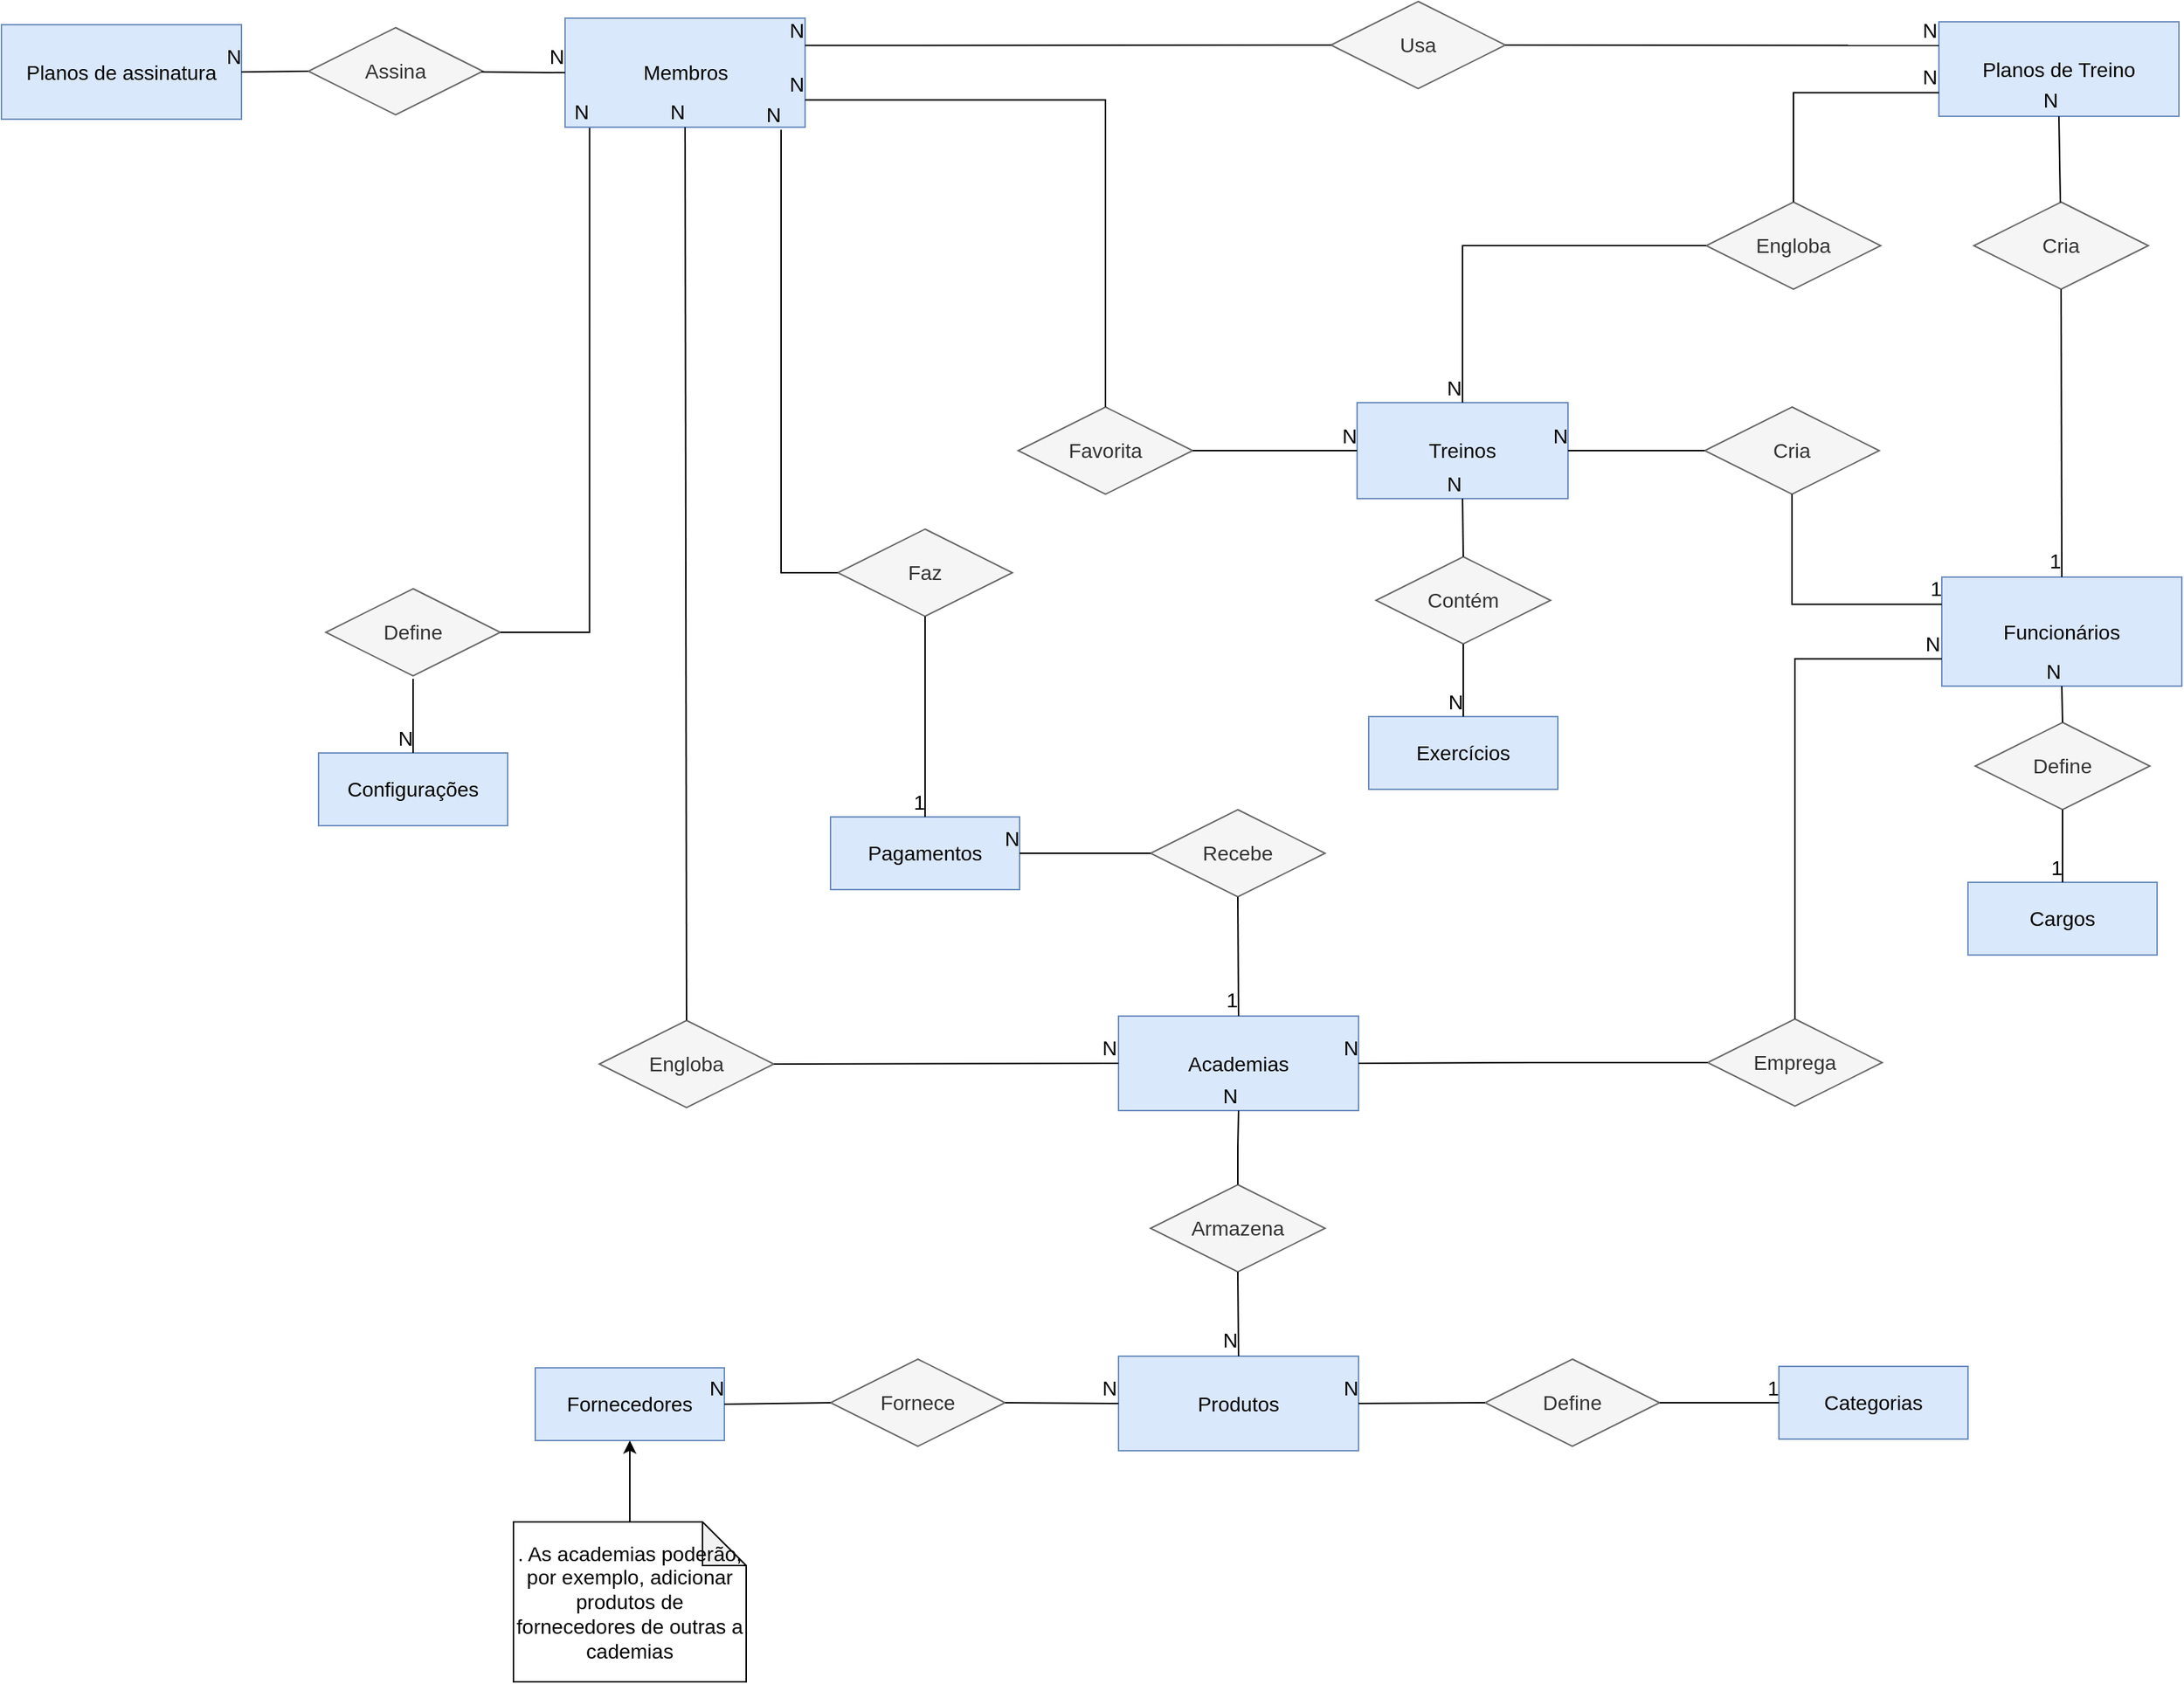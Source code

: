 <mxfile version="18.0.6" type="github">
  <diagram id="R2lEEEUBdFMjLlhIrx00" name="Page-1">
    <mxGraphModel dx="2956" dy="1322" grid="1" gridSize="10" guides="1" tooltips="1" connect="1" arrows="1" fold="1" page="1" pageScale="1" pageWidth="850" pageHeight="1100" math="0" shadow="0" extFonts="Permanent Marker^https://fonts.googleapis.com/css?family=Permanent+Marker">
      <root>
        <mxCell id="0" />
        <mxCell id="1" parent="0" />
        <mxCell id="iCk9-2E1jP67kZgRKyJW-1" value="Membros" style="whiteSpace=wrap;html=1;align=center;fillColor=#dae8fc;strokeColor=#6c8ebf;fontSize=14;" parent="1" vertex="1">
          <mxGeometry x="216.5" y="45.5" width="165" height="75" as="geometry" />
        </mxCell>
        <mxCell id="iCk9-2E1jP67kZgRKyJW-2" value="Academias" style="whiteSpace=wrap;html=1;align=center;fillColor=#dae8fc;strokeColor=#6c8ebf;fontSize=14;" parent="1" vertex="1">
          <mxGeometry x="597" y="732" width="165" height="65" as="geometry" />
        </mxCell>
        <mxCell id="iCk9-2E1jP67kZgRKyJW-3" value="Funcionários" style="whiteSpace=wrap;html=1;align=center;fillColor=#dae8fc;strokeColor=#6c8ebf;fontSize=14;" parent="1" vertex="1">
          <mxGeometry x="1163" y="430" width="165" height="75" as="geometry" />
        </mxCell>
        <mxCell id="iCk9-2E1jP67kZgRKyJW-4" value="Treinos" style="whiteSpace=wrap;html=1;align=center;fillColor=#dae8fc;strokeColor=#6c8ebf;fontSize=14;" parent="1" vertex="1">
          <mxGeometry x="761" y="310" width="145" height="66" as="geometry" />
        </mxCell>
        <mxCell id="iCk9-2E1jP67kZgRKyJW-5" value="Planos de Treino" style="whiteSpace=wrap;html=1;align=center;fillColor=#dae8fc;strokeColor=#6c8ebf;fontSize=14;" parent="1" vertex="1">
          <mxGeometry x="1161" y="48" width="165" height="65" as="geometry" />
        </mxCell>
        <mxCell id="iCk9-2E1jP67kZgRKyJW-6" value="Planos de assinatura" style="whiteSpace=wrap;html=1;align=center;fillColor=#dae8fc;strokeColor=#6c8ebf;fontSize=14;" parent="1" vertex="1">
          <mxGeometry x="-171" y="50" width="165" height="65" as="geometry" />
        </mxCell>
        <mxCell id="fcgtsVXCup1IQe4CUZaq-1" value="Exercícios" style="whiteSpace=wrap;html=1;align=center;fillColor=#dae8fc;strokeColor=#6c8ebf;fontSize=14;" parent="1" vertex="1">
          <mxGeometry x="769" y="526" width="130" height="50" as="geometry" />
        </mxCell>
        <mxCell id="fcgtsVXCup1IQe4CUZaq-2" value="Categorias" style="whiteSpace=wrap;html=1;align=center;fillColor=#dae8fc;strokeColor=#6c8ebf;fontSize=14;" parent="1" vertex="1">
          <mxGeometry x="1051" y="973" width="130" height="50" as="geometry" />
        </mxCell>
        <mxCell id="fcgtsVXCup1IQe4CUZaq-3" value="Produtos" style="whiteSpace=wrap;html=1;align=center;fillColor=#dae8fc;strokeColor=#6c8ebf;fontSize=14;" parent="1" vertex="1">
          <mxGeometry x="597" y="966" width="165" height="65" as="geometry" />
        </mxCell>
        <mxCell id="fcgtsVXCup1IQe4CUZaq-7" value="Define" style="shape=rhombus;perimeter=rhombusPerimeter;whiteSpace=wrap;html=1;align=center;fillColor=#f5f5f5;strokeColor=#666666;fontColor=#333333;fontSize=14;" parent="1" vertex="1">
          <mxGeometry x="849" y="968" width="120" height="60" as="geometry" />
        </mxCell>
        <mxCell id="fcgtsVXCup1IQe4CUZaq-8" value="" style="endArrow=none;html=1;rounded=0;exitX=1;exitY=0.5;exitDx=0;exitDy=0;fontSize=14;" parent="1" source="fcgtsVXCup1IQe4CUZaq-7" target="fcgtsVXCup1IQe4CUZaq-2" edge="1">
          <mxGeometry relative="1" as="geometry">
            <mxPoint x="559" y="1144" as="sourcePoint" />
            <mxPoint x="719" y="1144" as="targetPoint" />
          </mxGeometry>
        </mxCell>
        <mxCell id="fcgtsVXCup1IQe4CUZaq-9" value="1" style="resizable=0;html=1;align=right;verticalAlign=bottom;fontSize=14;" parent="fcgtsVXCup1IQe4CUZaq-8" connectable="0" vertex="1">
          <mxGeometry x="1" relative="1" as="geometry" />
        </mxCell>
        <mxCell id="fcgtsVXCup1IQe4CUZaq-10" value="" style="endArrow=none;html=1;rounded=0;entryX=1;entryY=0.5;entryDx=0;entryDy=0;exitX=0;exitY=0.5;exitDx=0;exitDy=0;fontSize=14;" parent="1" source="fcgtsVXCup1IQe4CUZaq-7" target="fcgtsVXCup1IQe4CUZaq-3" edge="1">
          <mxGeometry relative="1" as="geometry">
            <mxPoint x="244" y="824" as="sourcePoint" />
            <mxPoint x="404" y="824" as="targetPoint" />
          </mxGeometry>
        </mxCell>
        <mxCell id="fcgtsVXCup1IQe4CUZaq-11" value="N" style="resizable=0;html=1;align=right;verticalAlign=bottom;fontSize=14;" parent="fcgtsVXCup1IQe4CUZaq-10" connectable="0" vertex="1">
          <mxGeometry x="1" relative="1" as="geometry" />
        </mxCell>
        <mxCell id="fcgtsVXCup1IQe4CUZaq-12" value="Assina" style="shape=rhombus;perimeter=rhombusPerimeter;whiteSpace=wrap;html=1;align=center;fillColor=#f5f5f5;strokeColor=#666666;fontColor=#333333;fontSize=14;" parent="1" vertex="1">
          <mxGeometry x="40" y="52" width="120" height="60" as="geometry" />
        </mxCell>
        <mxCell id="fcgtsVXCup1IQe4CUZaq-20" value="" style="endArrow=none;html=1;rounded=0;entryX=0;entryY=0.5;entryDx=0;entryDy=0;fontSize=14;" parent="1" source="fcgtsVXCup1IQe4CUZaq-12" target="iCk9-2E1jP67kZgRKyJW-1" edge="1">
          <mxGeometry relative="1" as="geometry">
            <mxPoint x="59" y="253" as="sourcePoint" />
            <mxPoint x="219" y="253" as="targetPoint" />
          </mxGeometry>
        </mxCell>
        <mxCell id="fcgtsVXCup1IQe4CUZaq-21" value="N" style="resizable=0;html=1;align=right;verticalAlign=bottom;fontSize=14;" parent="fcgtsVXCup1IQe4CUZaq-20" connectable="0" vertex="1">
          <mxGeometry x="1" relative="1" as="geometry" />
        </mxCell>
        <mxCell id="fcgtsVXCup1IQe4CUZaq-23" value="" style="endArrow=none;html=1;rounded=0;entryX=1;entryY=0.5;entryDx=0;entryDy=0;exitX=0;exitY=0.5;exitDx=0;exitDy=0;fontSize=14;" parent="1" source="fcgtsVXCup1IQe4CUZaq-12" target="iCk9-2E1jP67kZgRKyJW-6" edge="1">
          <mxGeometry relative="1" as="geometry">
            <mxPoint x="29" y="292.41" as="sourcePoint" />
            <mxPoint x="-21" y="158" as="targetPoint" />
          </mxGeometry>
        </mxCell>
        <mxCell id="fcgtsVXCup1IQe4CUZaq-24" value="N" style="resizable=0;html=1;align=right;verticalAlign=bottom;fontSize=14;" parent="fcgtsVXCup1IQe4CUZaq-23" connectable="0" vertex="1">
          <mxGeometry x="1" relative="1" as="geometry" />
        </mxCell>
        <mxCell id="fcgtsVXCup1IQe4CUZaq-25" value="Usa" style="shape=rhombus;perimeter=rhombusPerimeter;whiteSpace=wrap;html=1;align=center;fillColor=#f5f5f5;strokeColor=#666666;fontColor=#333333;fontSize=14;" parent="1" vertex="1">
          <mxGeometry x="743" y="34" width="120" height="60" as="geometry" />
        </mxCell>
        <mxCell id="fcgtsVXCup1IQe4CUZaq-29" value="" style="endArrow=none;html=1;rounded=0;entryX=1;entryY=0.25;entryDx=0;entryDy=0;fontSize=14;" parent="1" source="fcgtsVXCup1IQe4CUZaq-25" target="iCk9-2E1jP67kZgRKyJW-1" edge="1">
          <mxGeometry relative="1" as="geometry">
            <mxPoint x="470" y="330" as="sourcePoint" />
            <mxPoint x="630" y="330" as="targetPoint" />
          </mxGeometry>
        </mxCell>
        <mxCell id="fcgtsVXCup1IQe4CUZaq-30" value="N" style="resizable=0;html=1;align=right;verticalAlign=bottom;fontSize=14;" parent="fcgtsVXCup1IQe4CUZaq-29" connectable="0" vertex="1">
          <mxGeometry x="1" relative="1" as="geometry" />
        </mxCell>
        <mxCell id="fcgtsVXCup1IQe4CUZaq-31" value="" style="endArrow=none;html=1;rounded=0;entryX=0;entryY=0.25;entryDx=0;entryDy=0;exitX=1;exitY=0.5;exitDx=0;exitDy=0;fontSize=14;" parent="1" source="fcgtsVXCup1IQe4CUZaq-25" target="iCk9-2E1jP67kZgRKyJW-5" edge="1">
          <mxGeometry relative="1" as="geometry">
            <mxPoint x="960" y="260" as="sourcePoint" />
            <mxPoint x="740" y="300" as="targetPoint" />
          </mxGeometry>
        </mxCell>
        <mxCell id="fcgtsVXCup1IQe4CUZaq-32" value="N" style="resizable=0;html=1;align=right;verticalAlign=bottom;fontSize=14;" parent="fcgtsVXCup1IQe4CUZaq-31" connectable="0" vertex="1">
          <mxGeometry x="1" relative="1" as="geometry" />
        </mxCell>
        <mxCell id="fcgtsVXCup1IQe4CUZaq-33" value="Cria" style="shape=rhombus;perimeter=rhombusPerimeter;whiteSpace=wrap;html=1;align=center;fillColor=#f5f5f5;strokeColor=#666666;fontColor=#333333;fontSize=14;" parent="1" vertex="1">
          <mxGeometry x="1185" y="172" width="120" height="60" as="geometry" />
        </mxCell>
        <mxCell id="fcgtsVXCup1IQe4CUZaq-34" value="" style="endArrow=none;html=1;rounded=0;entryX=0.5;entryY=1;entryDx=0;entryDy=0;fontSize=14;" parent="1" source="fcgtsVXCup1IQe4CUZaq-33" target="iCk9-2E1jP67kZgRKyJW-5" edge="1">
          <mxGeometry relative="1" as="geometry">
            <mxPoint x="1010" y="390" as="sourcePoint" />
            <mxPoint x="1170" y="390" as="targetPoint" />
          </mxGeometry>
        </mxCell>
        <mxCell id="fcgtsVXCup1IQe4CUZaq-35" value="N" style="resizable=0;html=1;align=right;verticalAlign=bottom;fontSize=14;" parent="fcgtsVXCup1IQe4CUZaq-34" connectable="0" vertex="1">
          <mxGeometry x="1" relative="1" as="geometry" />
        </mxCell>
        <mxCell id="fcgtsVXCup1IQe4CUZaq-36" value="" style="endArrow=none;html=1;rounded=0;entryX=0.5;entryY=0;entryDx=0;entryDy=0;exitX=0.5;exitY=1;exitDx=0;exitDy=0;fontSize=14;" parent="1" source="fcgtsVXCup1IQe4CUZaq-33" target="iCk9-2E1jP67kZgRKyJW-3" edge="1">
          <mxGeometry relative="1" as="geometry">
            <mxPoint x="991" y="390" as="sourcePoint" />
            <mxPoint x="1151" y="390" as="targetPoint" />
          </mxGeometry>
        </mxCell>
        <mxCell id="fcgtsVXCup1IQe4CUZaq-37" value="1" style="resizable=0;html=1;align=right;verticalAlign=bottom;fontSize=14;" parent="fcgtsVXCup1IQe4CUZaq-36" connectable="0" vertex="1">
          <mxGeometry x="1" relative="1" as="geometry" />
        </mxCell>
        <mxCell id="fcgtsVXCup1IQe4CUZaq-38" value="Cargos" style="whiteSpace=wrap;html=1;align=center;fillColor=#dae8fc;strokeColor=#6c8ebf;fontSize=14;" parent="1" vertex="1">
          <mxGeometry x="1181" y="640" width="130" height="50" as="geometry" />
        </mxCell>
        <mxCell id="fcgtsVXCup1IQe4CUZaq-39" value="Define" style="shape=rhombus;perimeter=rhombusPerimeter;whiteSpace=wrap;html=1;align=center;fillColor=#f5f5f5;fontColor=#333333;strokeColor=#666666;fontSize=14;" parent="1" vertex="1">
          <mxGeometry x="1186" y="530" width="120" height="60" as="geometry" />
        </mxCell>
        <mxCell id="fcgtsVXCup1IQe4CUZaq-40" value="" style="endArrow=none;html=1;rounded=0;entryX=0.5;entryY=1;entryDx=0;entryDy=0;fontSize=14;" parent="1" target="iCk9-2E1jP67kZgRKyJW-3" edge="1">
          <mxGeometry relative="1" as="geometry">
            <mxPoint x="1246" y="530" as="sourcePoint" />
            <mxPoint x="1371" y="740" as="targetPoint" />
          </mxGeometry>
        </mxCell>
        <mxCell id="fcgtsVXCup1IQe4CUZaq-41" value="N" style="resizable=0;html=1;align=right;verticalAlign=bottom;fontSize=14;" parent="fcgtsVXCup1IQe4CUZaq-40" connectable="0" vertex="1">
          <mxGeometry x="1" relative="1" as="geometry" />
        </mxCell>
        <mxCell id="fcgtsVXCup1IQe4CUZaq-42" value="" style="endArrow=none;html=1;rounded=0;entryX=0.5;entryY=0;entryDx=0;entryDy=0;exitX=0.5;exitY=1;exitDx=0;exitDy=0;fontSize=14;" parent="1" source="fcgtsVXCup1IQe4CUZaq-39" target="fcgtsVXCup1IQe4CUZaq-38" edge="1">
          <mxGeometry relative="1" as="geometry">
            <mxPoint x="1471" y="600" as="sourcePoint" />
            <mxPoint x="1471" y="490" as="targetPoint" />
            <Array as="points" />
          </mxGeometry>
        </mxCell>
        <mxCell id="fcgtsVXCup1IQe4CUZaq-43" value="1" style="resizable=0;html=1;align=right;verticalAlign=bottom;fontSize=14;" parent="fcgtsVXCup1IQe4CUZaq-42" connectable="0" vertex="1">
          <mxGeometry x="1" relative="1" as="geometry" />
        </mxCell>
        <mxCell id="fcgtsVXCup1IQe4CUZaq-44" value="Engloba" style="shape=rhombus;perimeter=rhombusPerimeter;whiteSpace=wrap;html=1;align=center;fillColor=#f5f5f5;strokeColor=#666666;fontColor=#333333;fontSize=14;" parent="1" vertex="1">
          <mxGeometry x="1001" y="172" width="120" height="60" as="geometry" />
        </mxCell>
        <mxCell id="fcgtsVXCup1IQe4CUZaq-45" value="" style="endArrow=none;html=1;rounded=0;entryX=0.5;entryY=0;entryDx=0;entryDy=0;exitX=0;exitY=0.5;exitDx=0;exitDy=0;edgeStyle=orthogonalEdgeStyle;fontSize=14;" parent="1" source="fcgtsVXCup1IQe4CUZaq-44" target="iCk9-2E1jP67kZgRKyJW-4" edge="1">
          <mxGeometry relative="1" as="geometry">
            <mxPoint x="1170" y="330" as="sourcePoint" />
            <mxPoint x="1330" y="330" as="targetPoint" />
          </mxGeometry>
        </mxCell>
        <mxCell id="fcgtsVXCup1IQe4CUZaq-46" value="N" style="resizable=0;html=1;align=right;verticalAlign=bottom;fontSize=14;" parent="fcgtsVXCup1IQe4CUZaq-45" connectable="0" vertex="1">
          <mxGeometry x="1" relative="1" as="geometry" />
        </mxCell>
        <mxCell id="fcgtsVXCup1IQe4CUZaq-47" value="" style="endArrow=none;html=1;rounded=0;entryX=0;entryY=0.75;entryDx=0;entryDy=0;exitX=0.5;exitY=0;exitDx=0;exitDy=0;edgeStyle=orthogonalEdgeStyle;fontSize=14;" parent="1" source="fcgtsVXCup1IQe4CUZaq-44" target="iCk9-2E1jP67kZgRKyJW-5" edge="1">
          <mxGeometry relative="1" as="geometry">
            <mxPoint x="1460" y="360" as="sourcePoint" />
            <mxPoint x="1620" y="360" as="targetPoint" />
          </mxGeometry>
        </mxCell>
        <mxCell id="fcgtsVXCup1IQe4CUZaq-48" value="N" style="resizable=0;html=1;align=right;verticalAlign=bottom;fontSize=14;" parent="fcgtsVXCup1IQe4CUZaq-47" connectable="0" vertex="1">
          <mxGeometry x="1" relative="1" as="geometry" />
        </mxCell>
        <mxCell id="fcgtsVXCup1IQe4CUZaq-49" value="Contém" style="shape=rhombus;perimeter=rhombusPerimeter;whiteSpace=wrap;html=1;align=center;fillColor=#f5f5f5;strokeColor=#666666;fontColor=#333333;fontSize=14;" parent="1" vertex="1">
          <mxGeometry x="774" y="416" width="120" height="60" as="geometry" />
        </mxCell>
        <mxCell id="fcgtsVXCup1IQe4CUZaq-50" value="" style="endArrow=none;html=1;rounded=0;entryX=0.5;entryY=1;entryDx=0;entryDy=0;exitX=0.5;exitY=0;exitDx=0;exitDy=0;fontSize=14;" parent="1" source="fcgtsVXCup1IQe4CUZaq-49" target="iCk9-2E1jP67kZgRKyJW-4" edge="1">
          <mxGeometry relative="1" as="geometry">
            <mxPoint x="816" y="40" as="sourcePoint" />
            <mxPoint x="866" y="70" as="targetPoint" />
          </mxGeometry>
        </mxCell>
        <mxCell id="fcgtsVXCup1IQe4CUZaq-51" value="N" style="resizable=0;html=1;align=right;verticalAlign=bottom;fontSize=14;" parent="fcgtsVXCup1IQe4CUZaq-50" connectable="0" vertex="1">
          <mxGeometry x="1" relative="1" as="geometry" />
        </mxCell>
        <mxCell id="fcgtsVXCup1IQe4CUZaq-52" value="" style="endArrow=none;html=1;rounded=0;exitX=0.5;exitY=1;exitDx=0;exitDy=0;entryX=0.5;entryY=0;entryDx=0;entryDy=0;fontSize=14;" parent="1" source="fcgtsVXCup1IQe4CUZaq-49" target="fcgtsVXCup1IQe4CUZaq-1" edge="1">
          <mxGeometry relative="1" as="geometry">
            <mxPoint x="861" y="480" as="sourcePoint" />
            <mxPoint x="831" y="560" as="targetPoint" />
          </mxGeometry>
        </mxCell>
        <mxCell id="fcgtsVXCup1IQe4CUZaq-53" value="N" style="resizable=0;html=1;align=right;verticalAlign=bottom;fontSize=14;" parent="fcgtsVXCup1IQe4CUZaq-52" connectable="0" vertex="1">
          <mxGeometry x="1" relative="1" as="geometry" />
        </mxCell>
        <mxCell id="oED_V43N3WR1hE2ZuyAU-3" value="Favorita" style="shape=rhombus;perimeter=rhombusPerimeter;whiteSpace=wrap;html=1;align=center;fillColor=#f5f5f5;strokeColor=#666666;fontColor=#333333;fontSize=14;" parent="1" vertex="1">
          <mxGeometry x="528" y="313" width="120" height="60" as="geometry" />
        </mxCell>
        <mxCell id="oED_V43N3WR1hE2ZuyAU-4" value="" style="endArrow=none;html=1;rounded=0;entryX=1;entryY=0.75;entryDx=0;entryDy=0;exitX=0.5;exitY=0;exitDx=0;exitDy=0;edgeStyle=orthogonalEdgeStyle;fontSize=14;" parent="1" source="oED_V43N3WR1hE2ZuyAU-3" target="iCk9-2E1jP67kZgRKyJW-1" edge="1">
          <mxGeometry relative="1" as="geometry">
            <mxPoint x="-21" y="70" as="sourcePoint" />
            <mxPoint x="139" y="70" as="targetPoint" />
          </mxGeometry>
        </mxCell>
        <mxCell id="oED_V43N3WR1hE2ZuyAU-5" value="N" style="resizable=0;html=1;align=right;verticalAlign=bottom;fontSize=14;" parent="oED_V43N3WR1hE2ZuyAU-4" connectable="0" vertex="1">
          <mxGeometry x="1" relative="1" as="geometry" />
        </mxCell>
        <mxCell id="oED_V43N3WR1hE2ZuyAU-6" value="" style="endArrow=none;html=1;rounded=0;entryX=0;entryY=0.5;entryDx=0;entryDy=0;exitX=1;exitY=0.5;exitDx=0;exitDy=0;edgeStyle=orthogonalEdgeStyle;fontSize=14;" parent="1" source="oED_V43N3WR1hE2ZuyAU-3" target="iCk9-2E1jP67kZgRKyJW-4" edge="1">
          <mxGeometry relative="1" as="geometry">
            <mxPoint x="500.0" y="160.0" as="sourcePoint" />
            <mxPoint x="500.0" y="215.0" as="targetPoint" />
          </mxGeometry>
        </mxCell>
        <mxCell id="oED_V43N3WR1hE2ZuyAU-7" value="N" style="resizable=0;html=1;align=right;verticalAlign=bottom;fontSize=14;" parent="oED_V43N3WR1hE2ZuyAU-6" connectable="0" vertex="1">
          <mxGeometry x="1" relative="1" as="geometry" />
        </mxCell>
        <mxCell id="F2c1XKnqrZpH1CtMNIdb-1" value="Configurações" style="whiteSpace=wrap;html=1;align=center;fillColor=#dae8fc;strokeColor=#6c8ebf;fontSize=14;" parent="1" vertex="1">
          <mxGeometry x="47" y="551" width="130" height="50" as="geometry" />
        </mxCell>
        <mxCell id="F2c1XKnqrZpH1CtMNIdb-2" value="Pagamentos" style="whiteSpace=wrap;html=1;align=center;fillColor=#dae8fc;strokeColor=#6c8ebf;fontSize=14;" parent="1" vertex="1">
          <mxGeometry x="399" y="595" width="130" height="50" as="geometry" />
        </mxCell>
        <mxCell id="F2c1XKnqrZpH1CtMNIdb-3" value="Define" style="shape=rhombus;perimeter=rhombusPerimeter;whiteSpace=wrap;html=1;align=center;fillColor=#f5f5f5;strokeColor=#666666;fontColor=#333333;fontSize=14;" parent="1" vertex="1">
          <mxGeometry x="52" y="438" width="120" height="60" as="geometry" />
        </mxCell>
        <mxCell id="F2c1XKnqrZpH1CtMNIdb-4" value="Faz" style="shape=rhombus;perimeter=rhombusPerimeter;whiteSpace=wrap;html=1;align=center;fillColor=#f5f5f5;strokeColor=#666666;fontColor=#333333;fontSize=14;" parent="1" vertex="1">
          <mxGeometry x="404" y="397" width="120" height="60" as="geometry" />
        </mxCell>
        <mxCell id="F2c1XKnqrZpH1CtMNIdb-11" value="" style="endArrow=none;html=1;rounded=0;exitX=0;exitY=0.5;exitDx=0;exitDy=0;entryX=0.9;entryY=1.023;entryDx=0;entryDy=0;edgeStyle=orthogonalEdgeStyle;entryPerimeter=0;fontSize=14;" parent="1" source="F2c1XKnqrZpH1CtMNIdb-4" target="iCk9-2E1jP67kZgRKyJW-1" edge="1">
          <mxGeometry relative="1" as="geometry">
            <mxPoint x="139" y="720" as="sourcePoint" />
            <mxPoint x="299" y="720" as="targetPoint" />
          </mxGeometry>
        </mxCell>
        <mxCell id="F2c1XKnqrZpH1CtMNIdb-12" value="N" style="resizable=0;html=1;align=right;verticalAlign=bottom;fontSize=14;" parent="F2c1XKnqrZpH1CtMNIdb-11" connectable="0" vertex="1">
          <mxGeometry x="1" relative="1" as="geometry" />
        </mxCell>
        <mxCell id="Q3FFMp1WOEq77cfF40A3-2" value="" style="endArrow=none;html=1;rounded=0;entryX=0.5;entryY=0;entryDx=0;entryDy=0;exitX=0.5;exitY=1;exitDx=0;exitDy=0;fontSize=14;" parent="1" source="F2c1XKnqrZpH1CtMNIdb-4" target="F2c1XKnqrZpH1CtMNIdb-2" edge="1">
          <mxGeometry relative="1" as="geometry">
            <mxPoint x="464" y="500" as="sourcePoint" />
            <mxPoint x="359" y="629" as="targetPoint" />
          </mxGeometry>
        </mxCell>
        <mxCell id="Q3FFMp1WOEq77cfF40A3-3" value="1" style="resizable=0;html=1;align=right;verticalAlign=bottom;fontSize=14;" parent="Q3FFMp1WOEq77cfF40A3-2" connectable="0" vertex="1">
          <mxGeometry x="1" relative="1" as="geometry" />
        </mxCell>
        <mxCell id="W1gNpR1HgXUMEulXx9a_-2" value="" style="endArrow=none;html=1;rounded=0;entryX=0.5;entryY=0;entryDx=0;entryDy=0;exitX=0.5;exitY=1;exitDx=0;exitDy=0;fontSize=14;" parent="1" target="F2c1XKnqrZpH1CtMNIdb-1" edge="1">
          <mxGeometry relative="1" as="geometry">
            <mxPoint x="112" y="500" as="sourcePoint" />
            <mxPoint x="159" y="519" as="targetPoint" />
          </mxGeometry>
        </mxCell>
        <mxCell id="W1gNpR1HgXUMEulXx9a_-3" value="N" style="resizable=0;html=1;align=right;verticalAlign=bottom;fontSize=14;" parent="W1gNpR1HgXUMEulXx9a_-2" connectable="0" vertex="1">
          <mxGeometry x="1" relative="1" as="geometry" />
        </mxCell>
        <mxCell id="W1gNpR1HgXUMEulXx9a_-4" value="" style="endArrow=none;html=1;rounded=0;entryX=0.102;entryY=1.007;entryDx=0;entryDy=0;edgeStyle=orthogonalEdgeStyle;exitX=1;exitY=0.5;exitDx=0;exitDy=0;entryPerimeter=0;fontSize=14;" parent="1" source="F2c1XKnqrZpH1CtMNIdb-3" target="iCk9-2E1jP67kZgRKyJW-1" edge="1">
          <mxGeometry relative="1" as="geometry">
            <mxPoint x="-1" y="530" as="sourcePoint" />
            <mxPoint x="159" y="530" as="targetPoint" />
          </mxGeometry>
        </mxCell>
        <mxCell id="W1gNpR1HgXUMEulXx9a_-5" value="N" style="resizable=0;html=1;align=right;verticalAlign=bottom;fontSize=14;" parent="W1gNpR1HgXUMEulXx9a_-4" connectable="0" vertex="1">
          <mxGeometry x="1" relative="1" as="geometry" />
        </mxCell>
        <mxCell id="W1gNpR1HgXUMEulXx9a_-6" value="Recebe" style="shape=rhombus;perimeter=rhombusPerimeter;whiteSpace=wrap;html=1;align=center;fillColor=#f5f5f5;strokeColor=#666666;fontColor=#333333;fontSize=14;" parent="1" vertex="1">
          <mxGeometry x="619" y="590" width="120" height="60" as="geometry" />
        </mxCell>
        <mxCell id="W1gNpR1HgXUMEulXx9a_-13" value="" style="endArrow=none;html=1;rounded=0;entryX=1;entryY=0.5;entryDx=0;entryDy=0;exitX=0;exitY=0.5;exitDx=0;exitDy=0;fontSize=14;" parent="1" source="W1gNpR1HgXUMEulXx9a_-6" target="F2c1XKnqrZpH1CtMNIdb-2" edge="1">
          <mxGeometry relative="1" as="geometry">
            <mxPoint x="840" y="829" as="sourcePoint" />
            <mxPoint x="1000" y="829" as="targetPoint" />
          </mxGeometry>
        </mxCell>
        <mxCell id="W1gNpR1HgXUMEulXx9a_-14" value="N" style="resizable=0;html=1;align=right;verticalAlign=bottom;fontSize=14;" parent="W1gNpR1HgXUMEulXx9a_-13" connectable="0" vertex="1">
          <mxGeometry x="1" relative="1" as="geometry" />
        </mxCell>
        <mxCell id="W1gNpR1HgXUMEulXx9a_-15" value="" style="endArrow=none;html=1;rounded=0;entryX=0.5;entryY=0;entryDx=0;entryDy=0;exitX=0.5;exitY=1;exitDx=0;exitDy=0;fontSize=14;" parent="1" source="W1gNpR1HgXUMEulXx9a_-6" target="iCk9-2E1jP67kZgRKyJW-2" edge="1">
          <mxGeometry relative="1" as="geometry">
            <mxPoint x="549" y="819" as="sourcePoint" />
            <mxPoint x="709" y="819" as="targetPoint" />
          </mxGeometry>
        </mxCell>
        <mxCell id="W1gNpR1HgXUMEulXx9a_-16" value="1" style="resizable=0;html=1;align=right;verticalAlign=bottom;fontSize=14;" parent="W1gNpR1HgXUMEulXx9a_-15" connectable="0" vertex="1">
          <mxGeometry x="1" relative="1" as="geometry" />
        </mxCell>
        <mxCell id="W1gNpR1HgXUMEulXx9a_-17" value="Fornece" style="shape=rhombus;perimeter=rhombusPerimeter;whiteSpace=wrap;html=1;align=center;fillColor=#f5f5f5;strokeColor=#666666;fontColor=#333333;fontSize=14;" parent="1" vertex="1">
          <mxGeometry x="399" y="968" width="120" height="60" as="geometry" />
        </mxCell>
        <mxCell id="W1gNpR1HgXUMEulXx9a_-18" value="Fornecedores" style="whiteSpace=wrap;html=1;align=center;fillColor=#dae8fc;strokeColor=#6c8ebf;fontSize=14;" parent="1" vertex="1">
          <mxGeometry x="196" y="974" width="130" height="50" as="geometry" />
        </mxCell>
        <mxCell id="W1gNpR1HgXUMEulXx9a_-19" value="" style="endArrow=none;html=1;rounded=0;entryX=0;entryY=0.5;entryDx=0;entryDy=0;exitX=1;exitY=0.5;exitDx=0;exitDy=0;fontSize=14;" parent="1" source="W1gNpR1HgXUMEulXx9a_-17" target="fcgtsVXCup1IQe4CUZaq-3" edge="1">
          <mxGeometry relative="1" as="geometry">
            <mxPoint x="209" y="784" as="sourcePoint" />
            <mxPoint x="369" y="784" as="targetPoint" />
          </mxGeometry>
        </mxCell>
        <mxCell id="W1gNpR1HgXUMEulXx9a_-20" value="N" style="resizable=0;html=1;align=right;verticalAlign=bottom;fontSize=14;" parent="W1gNpR1HgXUMEulXx9a_-19" connectable="0" vertex="1">
          <mxGeometry x="1" relative="1" as="geometry" />
        </mxCell>
        <mxCell id="W1gNpR1HgXUMEulXx9a_-21" value="" style="endArrow=none;html=1;rounded=0;entryX=1;entryY=0.5;entryDx=0;entryDy=0;exitX=0;exitY=0.5;exitDx=0;exitDy=0;fontSize=14;" parent="1" source="W1gNpR1HgXUMEulXx9a_-17" target="W1gNpR1HgXUMEulXx9a_-18" edge="1">
          <mxGeometry relative="1" as="geometry">
            <mxPoint x="239" y="1094" as="sourcePoint" />
            <mxPoint x="399" y="1094" as="targetPoint" />
          </mxGeometry>
        </mxCell>
        <mxCell id="W1gNpR1HgXUMEulXx9a_-22" value="N" style="resizable=0;html=1;align=right;verticalAlign=bottom;fontSize=14;" parent="W1gNpR1HgXUMEulXx9a_-21" connectable="0" vertex="1">
          <mxGeometry x="1" relative="1" as="geometry" />
        </mxCell>
        <mxCell id="XQXQvJx5PxABI4XzmC7R-9" value="" style="edgeStyle=orthogonalEdgeStyle;rounded=0;orthogonalLoop=1;jettySize=auto;html=1;fontSize=14;" edge="1" parent="1" source="W1gNpR1HgXUMEulXx9a_-24" target="W1gNpR1HgXUMEulXx9a_-18">
          <mxGeometry relative="1" as="geometry" />
        </mxCell>
        <mxCell id="W1gNpR1HgXUMEulXx9a_-24" value=". As academias poderão, por exemplo, adicionar produtos de fornecedores de outras a cademias" style="shape=note;whiteSpace=wrap;html=1;backgroundOutline=1;darkOpacity=0.05;fontSize=14;" parent="1" vertex="1">
          <mxGeometry x="181" y="1080" width="160" height="110" as="geometry" />
        </mxCell>
        <mxCell id="W1gNpR1HgXUMEulXx9a_-25" value="Armazena" style="shape=rhombus;perimeter=rhombusPerimeter;whiteSpace=wrap;html=1;align=center;fillColor=#f5f5f5;strokeColor=#666666;fontColor=#333333;fontSize=14;" parent="1" vertex="1">
          <mxGeometry x="619" y="848" width="120" height="60" as="geometry" />
        </mxCell>
        <mxCell id="W1gNpR1HgXUMEulXx9a_-26" value="" style="endArrow=none;html=1;rounded=0;entryX=0.5;entryY=1;entryDx=0;entryDy=0;exitX=0.5;exitY=0;exitDx=0;exitDy=0;edgeStyle=orthogonalEdgeStyle;fontSize=14;" parent="1" source="W1gNpR1HgXUMEulXx9a_-25" target="iCk9-2E1jP67kZgRKyJW-2" edge="1">
          <mxGeometry relative="1" as="geometry">
            <mxPoint x="639" y="839" as="sourcePoint" />
            <mxPoint x="799" y="839" as="targetPoint" />
          </mxGeometry>
        </mxCell>
        <mxCell id="W1gNpR1HgXUMEulXx9a_-27" value="N" style="resizable=0;html=1;align=right;verticalAlign=bottom;fontSize=14;" parent="W1gNpR1HgXUMEulXx9a_-26" connectable="0" vertex="1">
          <mxGeometry x="1" relative="1" as="geometry" />
        </mxCell>
        <mxCell id="W1gNpR1HgXUMEulXx9a_-28" value="" style="endArrow=none;html=1;rounded=0;entryX=0.5;entryY=0;entryDx=0;entryDy=0;exitX=0.5;exitY=1;exitDx=0;exitDy=0;fontSize=14;" parent="1" source="W1gNpR1HgXUMEulXx9a_-25" target="fcgtsVXCup1IQe4CUZaq-3" edge="1">
          <mxGeometry relative="1" as="geometry">
            <mxPoint x="484" y="839" as="sourcePoint" />
            <mxPoint x="625" y="839" as="targetPoint" />
          </mxGeometry>
        </mxCell>
        <mxCell id="W1gNpR1HgXUMEulXx9a_-29" value="N" style="resizable=0;html=1;align=right;verticalAlign=bottom;fontSize=14;" parent="W1gNpR1HgXUMEulXx9a_-28" connectable="0" vertex="1">
          <mxGeometry x="1" relative="1" as="geometry" />
        </mxCell>
        <mxCell id="W1gNpR1HgXUMEulXx9a_-30" value="Emprega" style="shape=rhombus;perimeter=rhombusPerimeter;whiteSpace=wrap;html=1;align=center;fillColor=#f5f5f5;strokeColor=#666666;fontColor=#333333;fontSize=14;" parent="1" vertex="1">
          <mxGeometry x="1002" y="734" width="120" height="60" as="geometry" />
        </mxCell>
        <mxCell id="W1gNpR1HgXUMEulXx9a_-31" value="" style="endArrow=none;html=1;rounded=0;entryX=1;entryY=0.5;entryDx=0;entryDy=0;exitX=0;exitY=0.5;exitDx=0;exitDy=0;edgeStyle=orthogonalEdgeStyle;fontSize=14;" parent="1" source="W1gNpR1HgXUMEulXx9a_-30" target="iCk9-2E1jP67kZgRKyJW-2" edge="1">
          <mxGeometry relative="1" as="geometry">
            <mxPoint x="799" y="724" as="sourcePoint" />
            <mxPoint x="909" y="839" as="targetPoint" />
          </mxGeometry>
        </mxCell>
        <mxCell id="W1gNpR1HgXUMEulXx9a_-32" value="N" style="resizable=0;html=1;align=right;verticalAlign=bottom;fontSize=14;" parent="W1gNpR1HgXUMEulXx9a_-31" connectable="0" vertex="1">
          <mxGeometry x="1" relative="1" as="geometry" />
        </mxCell>
        <mxCell id="W1gNpR1HgXUMEulXx9a_-33" value="" style="endArrow=none;html=1;rounded=0;entryX=0;entryY=0.75;entryDx=0;entryDy=0;edgeStyle=orthogonalEdgeStyle;exitX=0.5;exitY=0;exitDx=0;exitDy=0;fontSize=14;" parent="1" source="W1gNpR1HgXUMEulXx9a_-30" target="iCk9-2E1jP67kZgRKyJW-3" edge="1">
          <mxGeometry relative="1" as="geometry">
            <mxPoint x="1091" y="540" as="sourcePoint" />
            <mxPoint x="1101" y="660" as="targetPoint" />
          </mxGeometry>
        </mxCell>
        <mxCell id="W1gNpR1HgXUMEulXx9a_-34" value="N" style="resizable=0;html=1;align=right;verticalAlign=bottom;fontSize=14;" parent="W1gNpR1HgXUMEulXx9a_-33" connectable="0" vertex="1">
          <mxGeometry x="1" relative="1" as="geometry" />
        </mxCell>
        <mxCell id="W1gNpR1HgXUMEulXx9a_-35" value="Engloba" style="shape=rhombus;perimeter=rhombusPerimeter;whiteSpace=wrap;html=1;align=center;fillColor=#f5f5f5;strokeColor=#666666;fontColor=#333333;fontSize=14;" parent="1" vertex="1">
          <mxGeometry x="240" y="735" width="120" height="60" as="geometry" />
        </mxCell>
        <mxCell id="W1gNpR1HgXUMEulXx9a_-36" value="" style="endArrow=none;html=1;rounded=0;entryX=0;entryY=0.5;entryDx=0;entryDy=0;exitX=1;exitY=0.5;exitDx=0;exitDy=0;fontSize=14;" parent="1" source="W1gNpR1HgXUMEulXx9a_-35" target="iCk9-2E1jP67kZgRKyJW-2" edge="1">
          <mxGeometry relative="1" as="geometry">
            <mxPoint x="520" y="659" as="sourcePoint" />
            <mxPoint x="680" y="659" as="targetPoint" />
          </mxGeometry>
        </mxCell>
        <mxCell id="W1gNpR1HgXUMEulXx9a_-37" value="N" style="resizable=0;html=1;align=right;verticalAlign=bottom;fontSize=14;" parent="W1gNpR1HgXUMEulXx9a_-36" connectable="0" vertex="1">
          <mxGeometry x="1" relative="1" as="geometry" />
        </mxCell>
        <mxCell id="W1gNpR1HgXUMEulXx9a_-38" value="" style="endArrow=none;html=1;rounded=0;entryX=0.5;entryY=1;entryDx=0;entryDy=0;exitX=0.5;exitY=0;exitDx=0;exitDy=0;fontSize=14;" parent="1" source="W1gNpR1HgXUMEulXx9a_-35" target="iCk9-2E1jP67kZgRKyJW-1" edge="1">
          <mxGeometry relative="1" as="geometry">
            <mxPoint x="249" y="500" as="sourcePoint" />
            <mxPoint x="409" y="500" as="targetPoint" />
          </mxGeometry>
        </mxCell>
        <mxCell id="W1gNpR1HgXUMEulXx9a_-39" value="N" style="resizable=0;html=1;align=right;verticalAlign=bottom;fontSize=14;" parent="W1gNpR1HgXUMEulXx9a_-38" connectable="0" vertex="1">
          <mxGeometry x="1" relative="1" as="geometry" />
        </mxCell>
        <mxCell id="XQXQvJx5PxABI4XzmC7R-3" value="Cria" style="shape=rhombus;perimeter=rhombusPerimeter;whiteSpace=wrap;html=1;align=center;fillColor=#f5f5f5;strokeColor=#666666;fontColor=#333333;fontSize=14;" vertex="1" parent="1">
          <mxGeometry x="1000" y="313" width="120" height="60" as="geometry" />
        </mxCell>
        <mxCell id="XQXQvJx5PxABI4XzmC7R-5" value="" style="endArrow=none;html=1;rounded=0;entryX=1;entryY=0.5;entryDx=0;entryDy=0;exitX=0;exitY=0.5;exitDx=0;exitDy=0;edgeStyle=orthogonalEdgeStyle;fontSize=14;" edge="1" parent="1" source="XQXQvJx5PxABI4XzmC7R-3" target="iCk9-2E1jP67kZgRKyJW-4">
          <mxGeometry relative="1" as="geometry">
            <mxPoint x="1010" y="209" as="sourcePoint" />
            <mxPoint x="928.75" y="320" as="targetPoint" />
          </mxGeometry>
        </mxCell>
        <mxCell id="XQXQvJx5PxABI4XzmC7R-6" value="N" style="resizable=0;html=1;align=right;verticalAlign=bottom;fontSize=14;" connectable="0" vertex="1" parent="XQXQvJx5PxABI4XzmC7R-5">
          <mxGeometry x="1" relative="1" as="geometry" />
        </mxCell>
        <mxCell id="XQXQvJx5PxABI4XzmC7R-7" value="" style="endArrow=none;html=1;rounded=0;entryX=0;entryY=0.25;entryDx=0;entryDy=0;edgeStyle=orthogonalEdgeStyle;exitX=0.5;exitY=1;exitDx=0;exitDy=0;fontSize=14;" edge="1" parent="1" source="XQXQvJx5PxABI4XzmC7R-3" target="iCk9-2E1jP67kZgRKyJW-3">
          <mxGeometry relative="1" as="geometry">
            <mxPoint x="1061" y="400" as="sourcePoint" />
            <mxPoint x="966" y="353" as="targetPoint" />
          </mxGeometry>
        </mxCell>
        <mxCell id="XQXQvJx5PxABI4XzmC7R-8" value="1" style="resizable=0;html=1;align=right;verticalAlign=bottom;fontSize=14;" connectable="0" vertex="1" parent="XQXQvJx5PxABI4XzmC7R-7">
          <mxGeometry x="1" relative="1" as="geometry" />
        </mxCell>
      </root>
    </mxGraphModel>
  </diagram>
</mxfile>

